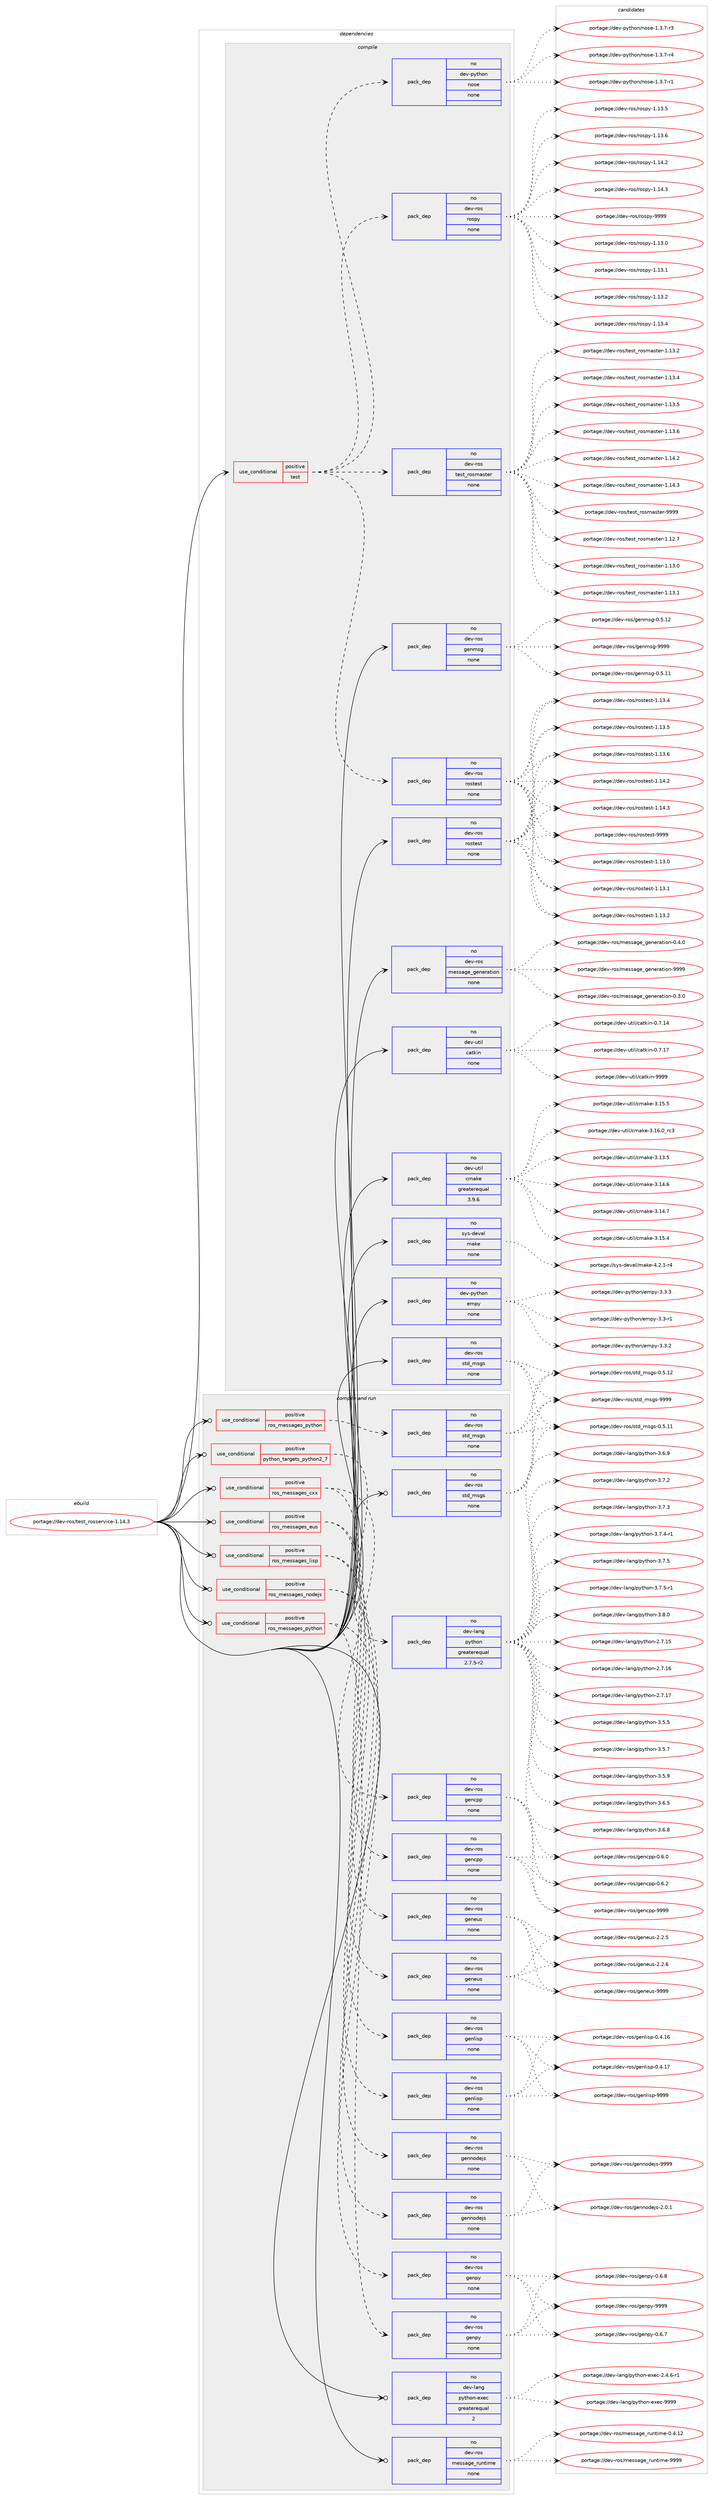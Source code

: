digraph prolog {

# *************
# Graph options
# *************

newrank=true;
concentrate=true;
compound=true;
graph [rankdir=LR,fontname=Helvetica,fontsize=10,ranksep=1.5];#, ranksep=2.5, nodesep=0.2];
edge  [arrowhead=vee];
node  [fontname=Helvetica,fontsize=10];

# **********
# The ebuild
# **********

subgraph cluster_leftcol {
color=gray;
rank=same;
label=<<i>ebuild</i>>;
id [label="portage://dev-ros/test_rosservice-1.14.3", color=red, width=4, href="../dev-ros/test_rosservice-1.14.3.svg"];
}

# ****************
# The dependencies
# ****************

subgraph cluster_midcol {
color=gray;
label=<<i>dependencies</i>>;
subgraph cluster_compile {
fillcolor="#eeeeee";
style=filled;
label=<<i>compile</i>>;
subgraph cond45462 {
dependency205564 [label=<<TABLE BORDER="0" CELLBORDER="1" CELLSPACING="0" CELLPADDING="4"><TR><TD ROWSPAN="3" CELLPADDING="10">use_conditional</TD></TR><TR><TD>positive</TD></TR><TR><TD>test</TD></TR></TABLE>>, shape=none, color=red];
subgraph pack156674 {
dependency205565 [label=<<TABLE BORDER="0" CELLBORDER="1" CELLSPACING="0" CELLPADDING="4" WIDTH="220"><TR><TD ROWSPAN="6" CELLPADDING="30">pack_dep</TD></TR><TR><TD WIDTH="110">no</TD></TR><TR><TD>dev-ros</TD></TR><TR><TD>test_rosmaster</TD></TR><TR><TD>none</TD></TR><TR><TD></TD></TR></TABLE>>, shape=none, color=blue];
}
dependency205564:e -> dependency205565:w [weight=20,style="dashed",arrowhead="vee"];
subgraph pack156675 {
dependency205566 [label=<<TABLE BORDER="0" CELLBORDER="1" CELLSPACING="0" CELLPADDING="4" WIDTH="220"><TR><TD ROWSPAN="6" CELLPADDING="30">pack_dep</TD></TR><TR><TD WIDTH="110">no</TD></TR><TR><TD>dev-ros</TD></TR><TR><TD>rospy</TD></TR><TR><TD>none</TD></TR><TR><TD></TD></TR></TABLE>>, shape=none, color=blue];
}
dependency205564:e -> dependency205566:w [weight=20,style="dashed",arrowhead="vee"];
subgraph pack156676 {
dependency205567 [label=<<TABLE BORDER="0" CELLBORDER="1" CELLSPACING="0" CELLPADDING="4" WIDTH="220"><TR><TD ROWSPAN="6" CELLPADDING="30">pack_dep</TD></TR><TR><TD WIDTH="110">no</TD></TR><TR><TD>dev-ros</TD></TR><TR><TD>rostest</TD></TR><TR><TD>none</TD></TR><TR><TD></TD></TR></TABLE>>, shape=none, color=blue];
}
dependency205564:e -> dependency205567:w [weight=20,style="dashed",arrowhead="vee"];
subgraph pack156677 {
dependency205568 [label=<<TABLE BORDER="0" CELLBORDER="1" CELLSPACING="0" CELLPADDING="4" WIDTH="220"><TR><TD ROWSPAN="6" CELLPADDING="30">pack_dep</TD></TR><TR><TD WIDTH="110">no</TD></TR><TR><TD>dev-python</TD></TR><TR><TD>nose</TD></TR><TR><TD>none</TD></TR><TR><TD></TD></TR></TABLE>>, shape=none, color=blue];
}
dependency205564:e -> dependency205568:w [weight=20,style="dashed",arrowhead="vee"];
}
id:e -> dependency205564:w [weight=20,style="solid",arrowhead="vee"];
subgraph pack156678 {
dependency205569 [label=<<TABLE BORDER="0" CELLBORDER="1" CELLSPACING="0" CELLPADDING="4" WIDTH="220"><TR><TD ROWSPAN="6" CELLPADDING="30">pack_dep</TD></TR><TR><TD WIDTH="110">no</TD></TR><TR><TD>dev-python</TD></TR><TR><TD>empy</TD></TR><TR><TD>none</TD></TR><TR><TD></TD></TR></TABLE>>, shape=none, color=blue];
}
id:e -> dependency205569:w [weight=20,style="solid",arrowhead="vee"];
subgraph pack156679 {
dependency205570 [label=<<TABLE BORDER="0" CELLBORDER="1" CELLSPACING="0" CELLPADDING="4" WIDTH="220"><TR><TD ROWSPAN="6" CELLPADDING="30">pack_dep</TD></TR><TR><TD WIDTH="110">no</TD></TR><TR><TD>dev-ros</TD></TR><TR><TD>genmsg</TD></TR><TR><TD>none</TD></TR><TR><TD></TD></TR></TABLE>>, shape=none, color=blue];
}
id:e -> dependency205570:w [weight=20,style="solid",arrowhead="vee"];
subgraph pack156680 {
dependency205571 [label=<<TABLE BORDER="0" CELLBORDER="1" CELLSPACING="0" CELLPADDING="4" WIDTH="220"><TR><TD ROWSPAN="6" CELLPADDING="30">pack_dep</TD></TR><TR><TD WIDTH="110">no</TD></TR><TR><TD>dev-ros</TD></TR><TR><TD>message_generation</TD></TR><TR><TD>none</TD></TR><TR><TD></TD></TR></TABLE>>, shape=none, color=blue];
}
id:e -> dependency205571:w [weight=20,style="solid",arrowhead="vee"];
subgraph pack156681 {
dependency205572 [label=<<TABLE BORDER="0" CELLBORDER="1" CELLSPACING="0" CELLPADDING="4" WIDTH="220"><TR><TD ROWSPAN="6" CELLPADDING="30">pack_dep</TD></TR><TR><TD WIDTH="110">no</TD></TR><TR><TD>dev-ros</TD></TR><TR><TD>rostest</TD></TR><TR><TD>none</TD></TR><TR><TD></TD></TR></TABLE>>, shape=none, color=blue];
}
id:e -> dependency205572:w [weight=20,style="solid",arrowhead="vee"];
subgraph pack156682 {
dependency205573 [label=<<TABLE BORDER="0" CELLBORDER="1" CELLSPACING="0" CELLPADDING="4" WIDTH="220"><TR><TD ROWSPAN="6" CELLPADDING="30">pack_dep</TD></TR><TR><TD WIDTH="110">no</TD></TR><TR><TD>dev-ros</TD></TR><TR><TD>std_msgs</TD></TR><TR><TD>none</TD></TR><TR><TD></TD></TR></TABLE>>, shape=none, color=blue];
}
id:e -> dependency205573:w [weight=20,style="solid",arrowhead="vee"];
subgraph pack156683 {
dependency205574 [label=<<TABLE BORDER="0" CELLBORDER="1" CELLSPACING="0" CELLPADDING="4" WIDTH="220"><TR><TD ROWSPAN="6" CELLPADDING="30">pack_dep</TD></TR><TR><TD WIDTH="110">no</TD></TR><TR><TD>dev-util</TD></TR><TR><TD>catkin</TD></TR><TR><TD>none</TD></TR><TR><TD></TD></TR></TABLE>>, shape=none, color=blue];
}
id:e -> dependency205574:w [weight=20,style="solid",arrowhead="vee"];
subgraph pack156684 {
dependency205575 [label=<<TABLE BORDER="0" CELLBORDER="1" CELLSPACING="0" CELLPADDING="4" WIDTH="220"><TR><TD ROWSPAN="6" CELLPADDING="30">pack_dep</TD></TR><TR><TD WIDTH="110">no</TD></TR><TR><TD>dev-util</TD></TR><TR><TD>cmake</TD></TR><TR><TD>greaterequal</TD></TR><TR><TD>3.9.6</TD></TR></TABLE>>, shape=none, color=blue];
}
id:e -> dependency205575:w [weight=20,style="solid",arrowhead="vee"];
subgraph pack156685 {
dependency205576 [label=<<TABLE BORDER="0" CELLBORDER="1" CELLSPACING="0" CELLPADDING="4" WIDTH="220"><TR><TD ROWSPAN="6" CELLPADDING="30">pack_dep</TD></TR><TR><TD WIDTH="110">no</TD></TR><TR><TD>sys-devel</TD></TR><TR><TD>make</TD></TR><TR><TD>none</TD></TR><TR><TD></TD></TR></TABLE>>, shape=none, color=blue];
}
id:e -> dependency205576:w [weight=20,style="solid",arrowhead="vee"];
}
subgraph cluster_compileandrun {
fillcolor="#eeeeee";
style=filled;
label=<<i>compile and run</i>>;
subgraph cond45463 {
dependency205577 [label=<<TABLE BORDER="0" CELLBORDER="1" CELLSPACING="0" CELLPADDING="4"><TR><TD ROWSPAN="3" CELLPADDING="10">use_conditional</TD></TR><TR><TD>positive</TD></TR><TR><TD>python_targets_python2_7</TD></TR></TABLE>>, shape=none, color=red];
subgraph pack156686 {
dependency205578 [label=<<TABLE BORDER="0" CELLBORDER="1" CELLSPACING="0" CELLPADDING="4" WIDTH="220"><TR><TD ROWSPAN="6" CELLPADDING="30">pack_dep</TD></TR><TR><TD WIDTH="110">no</TD></TR><TR><TD>dev-lang</TD></TR><TR><TD>python</TD></TR><TR><TD>greaterequal</TD></TR><TR><TD>2.7.5-r2</TD></TR></TABLE>>, shape=none, color=blue];
}
dependency205577:e -> dependency205578:w [weight=20,style="dashed",arrowhead="vee"];
}
id:e -> dependency205577:w [weight=20,style="solid",arrowhead="odotvee"];
subgraph cond45464 {
dependency205579 [label=<<TABLE BORDER="0" CELLBORDER="1" CELLSPACING="0" CELLPADDING="4"><TR><TD ROWSPAN="3" CELLPADDING="10">use_conditional</TD></TR><TR><TD>positive</TD></TR><TR><TD>ros_messages_cxx</TD></TR></TABLE>>, shape=none, color=red];
subgraph pack156687 {
dependency205580 [label=<<TABLE BORDER="0" CELLBORDER="1" CELLSPACING="0" CELLPADDING="4" WIDTH="220"><TR><TD ROWSPAN="6" CELLPADDING="30">pack_dep</TD></TR><TR><TD WIDTH="110">no</TD></TR><TR><TD>dev-ros</TD></TR><TR><TD>gencpp</TD></TR><TR><TD>none</TD></TR><TR><TD></TD></TR></TABLE>>, shape=none, color=blue];
}
dependency205579:e -> dependency205580:w [weight=20,style="dashed",arrowhead="vee"];
subgraph pack156688 {
dependency205581 [label=<<TABLE BORDER="0" CELLBORDER="1" CELLSPACING="0" CELLPADDING="4" WIDTH="220"><TR><TD ROWSPAN="6" CELLPADDING="30">pack_dep</TD></TR><TR><TD WIDTH="110">no</TD></TR><TR><TD>dev-ros</TD></TR><TR><TD>gencpp</TD></TR><TR><TD>none</TD></TR><TR><TD></TD></TR></TABLE>>, shape=none, color=blue];
}
dependency205579:e -> dependency205581:w [weight=20,style="dashed",arrowhead="vee"];
}
id:e -> dependency205579:w [weight=20,style="solid",arrowhead="odotvee"];
subgraph cond45465 {
dependency205582 [label=<<TABLE BORDER="0" CELLBORDER="1" CELLSPACING="0" CELLPADDING="4"><TR><TD ROWSPAN="3" CELLPADDING="10">use_conditional</TD></TR><TR><TD>positive</TD></TR><TR><TD>ros_messages_eus</TD></TR></TABLE>>, shape=none, color=red];
subgraph pack156689 {
dependency205583 [label=<<TABLE BORDER="0" CELLBORDER="1" CELLSPACING="0" CELLPADDING="4" WIDTH="220"><TR><TD ROWSPAN="6" CELLPADDING="30">pack_dep</TD></TR><TR><TD WIDTH="110">no</TD></TR><TR><TD>dev-ros</TD></TR><TR><TD>geneus</TD></TR><TR><TD>none</TD></TR><TR><TD></TD></TR></TABLE>>, shape=none, color=blue];
}
dependency205582:e -> dependency205583:w [weight=20,style="dashed",arrowhead="vee"];
subgraph pack156690 {
dependency205584 [label=<<TABLE BORDER="0" CELLBORDER="1" CELLSPACING="0" CELLPADDING="4" WIDTH="220"><TR><TD ROWSPAN="6" CELLPADDING="30">pack_dep</TD></TR><TR><TD WIDTH="110">no</TD></TR><TR><TD>dev-ros</TD></TR><TR><TD>geneus</TD></TR><TR><TD>none</TD></TR><TR><TD></TD></TR></TABLE>>, shape=none, color=blue];
}
dependency205582:e -> dependency205584:w [weight=20,style="dashed",arrowhead="vee"];
}
id:e -> dependency205582:w [weight=20,style="solid",arrowhead="odotvee"];
subgraph cond45466 {
dependency205585 [label=<<TABLE BORDER="0" CELLBORDER="1" CELLSPACING="0" CELLPADDING="4"><TR><TD ROWSPAN="3" CELLPADDING="10">use_conditional</TD></TR><TR><TD>positive</TD></TR><TR><TD>ros_messages_lisp</TD></TR></TABLE>>, shape=none, color=red];
subgraph pack156691 {
dependency205586 [label=<<TABLE BORDER="0" CELLBORDER="1" CELLSPACING="0" CELLPADDING="4" WIDTH="220"><TR><TD ROWSPAN="6" CELLPADDING="30">pack_dep</TD></TR><TR><TD WIDTH="110">no</TD></TR><TR><TD>dev-ros</TD></TR><TR><TD>genlisp</TD></TR><TR><TD>none</TD></TR><TR><TD></TD></TR></TABLE>>, shape=none, color=blue];
}
dependency205585:e -> dependency205586:w [weight=20,style="dashed",arrowhead="vee"];
subgraph pack156692 {
dependency205587 [label=<<TABLE BORDER="0" CELLBORDER="1" CELLSPACING="0" CELLPADDING="4" WIDTH="220"><TR><TD ROWSPAN="6" CELLPADDING="30">pack_dep</TD></TR><TR><TD WIDTH="110">no</TD></TR><TR><TD>dev-ros</TD></TR><TR><TD>genlisp</TD></TR><TR><TD>none</TD></TR><TR><TD></TD></TR></TABLE>>, shape=none, color=blue];
}
dependency205585:e -> dependency205587:w [weight=20,style="dashed",arrowhead="vee"];
}
id:e -> dependency205585:w [weight=20,style="solid",arrowhead="odotvee"];
subgraph cond45467 {
dependency205588 [label=<<TABLE BORDER="0" CELLBORDER="1" CELLSPACING="0" CELLPADDING="4"><TR><TD ROWSPAN="3" CELLPADDING="10">use_conditional</TD></TR><TR><TD>positive</TD></TR><TR><TD>ros_messages_nodejs</TD></TR></TABLE>>, shape=none, color=red];
subgraph pack156693 {
dependency205589 [label=<<TABLE BORDER="0" CELLBORDER="1" CELLSPACING="0" CELLPADDING="4" WIDTH="220"><TR><TD ROWSPAN="6" CELLPADDING="30">pack_dep</TD></TR><TR><TD WIDTH="110">no</TD></TR><TR><TD>dev-ros</TD></TR><TR><TD>gennodejs</TD></TR><TR><TD>none</TD></TR><TR><TD></TD></TR></TABLE>>, shape=none, color=blue];
}
dependency205588:e -> dependency205589:w [weight=20,style="dashed",arrowhead="vee"];
subgraph pack156694 {
dependency205590 [label=<<TABLE BORDER="0" CELLBORDER="1" CELLSPACING="0" CELLPADDING="4" WIDTH="220"><TR><TD ROWSPAN="6" CELLPADDING="30">pack_dep</TD></TR><TR><TD WIDTH="110">no</TD></TR><TR><TD>dev-ros</TD></TR><TR><TD>gennodejs</TD></TR><TR><TD>none</TD></TR><TR><TD></TD></TR></TABLE>>, shape=none, color=blue];
}
dependency205588:e -> dependency205590:w [weight=20,style="dashed",arrowhead="vee"];
}
id:e -> dependency205588:w [weight=20,style="solid",arrowhead="odotvee"];
subgraph cond45468 {
dependency205591 [label=<<TABLE BORDER="0" CELLBORDER="1" CELLSPACING="0" CELLPADDING="4"><TR><TD ROWSPAN="3" CELLPADDING="10">use_conditional</TD></TR><TR><TD>positive</TD></TR><TR><TD>ros_messages_python</TD></TR></TABLE>>, shape=none, color=red];
subgraph pack156695 {
dependency205592 [label=<<TABLE BORDER="0" CELLBORDER="1" CELLSPACING="0" CELLPADDING="4" WIDTH="220"><TR><TD ROWSPAN="6" CELLPADDING="30">pack_dep</TD></TR><TR><TD WIDTH="110">no</TD></TR><TR><TD>dev-ros</TD></TR><TR><TD>genpy</TD></TR><TR><TD>none</TD></TR><TR><TD></TD></TR></TABLE>>, shape=none, color=blue];
}
dependency205591:e -> dependency205592:w [weight=20,style="dashed",arrowhead="vee"];
subgraph pack156696 {
dependency205593 [label=<<TABLE BORDER="0" CELLBORDER="1" CELLSPACING="0" CELLPADDING="4" WIDTH="220"><TR><TD ROWSPAN="6" CELLPADDING="30">pack_dep</TD></TR><TR><TD WIDTH="110">no</TD></TR><TR><TD>dev-ros</TD></TR><TR><TD>genpy</TD></TR><TR><TD>none</TD></TR><TR><TD></TD></TR></TABLE>>, shape=none, color=blue];
}
dependency205591:e -> dependency205593:w [weight=20,style="dashed",arrowhead="vee"];
}
id:e -> dependency205591:w [weight=20,style="solid",arrowhead="odotvee"];
subgraph cond45469 {
dependency205594 [label=<<TABLE BORDER="0" CELLBORDER="1" CELLSPACING="0" CELLPADDING="4"><TR><TD ROWSPAN="3" CELLPADDING="10">use_conditional</TD></TR><TR><TD>positive</TD></TR><TR><TD>ros_messages_python</TD></TR></TABLE>>, shape=none, color=red];
subgraph pack156697 {
dependency205595 [label=<<TABLE BORDER="0" CELLBORDER="1" CELLSPACING="0" CELLPADDING="4" WIDTH="220"><TR><TD ROWSPAN="6" CELLPADDING="30">pack_dep</TD></TR><TR><TD WIDTH="110">no</TD></TR><TR><TD>dev-ros</TD></TR><TR><TD>std_msgs</TD></TR><TR><TD>none</TD></TR><TR><TD></TD></TR></TABLE>>, shape=none, color=blue];
}
dependency205594:e -> dependency205595:w [weight=20,style="dashed",arrowhead="vee"];
}
id:e -> dependency205594:w [weight=20,style="solid",arrowhead="odotvee"];
subgraph pack156698 {
dependency205596 [label=<<TABLE BORDER="0" CELLBORDER="1" CELLSPACING="0" CELLPADDING="4" WIDTH="220"><TR><TD ROWSPAN="6" CELLPADDING="30">pack_dep</TD></TR><TR><TD WIDTH="110">no</TD></TR><TR><TD>dev-lang</TD></TR><TR><TD>python-exec</TD></TR><TR><TD>greaterequal</TD></TR><TR><TD>2</TD></TR></TABLE>>, shape=none, color=blue];
}
id:e -> dependency205596:w [weight=20,style="solid",arrowhead="odotvee"];
subgraph pack156699 {
dependency205597 [label=<<TABLE BORDER="0" CELLBORDER="1" CELLSPACING="0" CELLPADDING="4" WIDTH="220"><TR><TD ROWSPAN="6" CELLPADDING="30">pack_dep</TD></TR><TR><TD WIDTH="110">no</TD></TR><TR><TD>dev-ros</TD></TR><TR><TD>message_runtime</TD></TR><TR><TD>none</TD></TR><TR><TD></TD></TR></TABLE>>, shape=none, color=blue];
}
id:e -> dependency205597:w [weight=20,style="solid",arrowhead="odotvee"];
subgraph pack156700 {
dependency205598 [label=<<TABLE BORDER="0" CELLBORDER="1" CELLSPACING="0" CELLPADDING="4" WIDTH="220"><TR><TD ROWSPAN="6" CELLPADDING="30">pack_dep</TD></TR><TR><TD WIDTH="110">no</TD></TR><TR><TD>dev-ros</TD></TR><TR><TD>std_msgs</TD></TR><TR><TD>none</TD></TR><TR><TD></TD></TR></TABLE>>, shape=none, color=blue];
}
id:e -> dependency205598:w [weight=20,style="solid",arrowhead="odotvee"];
}
subgraph cluster_run {
fillcolor="#eeeeee";
style=filled;
label=<<i>run</i>>;
}
}

# **************
# The candidates
# **************

subgraph cluster_choices {
rank=same;
color=gray;
label=<<i>candidates</i>>;

subgraph choice156674 {
color=black;
nodesep=1;
choiceportage1001011184511411111547116101115116951141111151099711511610111445494649504655 [label="portage://dev-ros/test_rosmaster-1.12.7", color=red, width=4,href="../dev-ros/test_rosmaster-1.12.7.svg"];
choiceportage1001011184511411111547116101115116951141111151099711511610111445494649514648 [label="portage://dev-ros/test_rosmaster-1.13.0", color=red, width=4,href="../dev-ros/test_rosmaster-1.13.0.svg"];
choiceportage1001011184511411111547116101115116951141111151099711511610111445494649514649 [label="portage://dev-ros/test_rosmaster-1.13.1", color=red, width=4,href="../dev-ros/test_rosmaster-1.13.1.svg"];
choiceportage1001011184511411111547116101115116951141111151099711511610111445494649514650 [label="portage://dev-ros/test_rosmaster-1.13.2", color=red, width=4,href="../dev-ros/test_rosmaster-1.13.2.svg"];
choiceportage1001011184511411111547116101115116951141111151099711511610111445494649514652 [label="portage://dev-ros/test_rosmaster-1.13.4", color=red, width=4,href="../dev-ros/test_rosmaster-1.13.4.svg"];
choiceportage1001011184511411111547116101115116951141111151099711511610111445494649514653 [label="portage://dev-ros/test_rosmaster-1.13.5", color=red, width=4,href="../dev-ros/test_rosmaster-1.13.5.svg"];
choiceportage1001011184511411111547116101115116951141111151099711511610111445494649514654 [label="portage://dev-ros/test_rosmaster-1.13.6", color=red, width=4,href="../dev-ros/test_rosmaster-1.13.6.svg"];
choiceportage1001011184511411111547116101115116951141111151099711511610111445494649524650 [label="portage://dev-ros/test_rosmaster-1.14.2", color=red, width=4,href="../dev-ros/test_rosmaster-1.14.2.svg"];
choiceportage1001011184511411111547116101115116951141111151099711511610111445494649524651 [label="portage://dev-ros/test_rosmaster-1.14.3", color=red, width=4,href="../dev-ros/test_rosmaster-1.14.3.svg"];
choiceportage100101118451141111154711610111511695114111115109971151161011144557575757 [label="portage://dev-ros/test_rosmaster-9999", color=red, width=4,href="../dev-ros/test_rosmaster-9999.svg"];
dependency205565:e -> choiceportage1001011184511411111547116101115116951141111151099711511610111445494649504655:w [style=dotted,weight="100"];
dependency205565:e -> choiceportage1001011184511411111547116101115116951141111151099711511610111445494649514648:w [style=dotted,weight="100"];
dependency205565:e -> choiceportage1001011184511411111547116101115116951141111151099711511610111445494649514649:w [style=dotted,weight="100"];
dependency205565:e -> choiceportage1001011184511411111547116101115116951141111151099711511610111445494649514650:w [style=dotted,weight="100"];
dependency205565:e -> choiceportage1001011184511411111547116101115116951141111151099711511610111445494649514652:w [style=dotted,weight="100"];
dependency205565:e -> choiceportage1001011184511411111547116101115116951141111151099711511610111445494649514653:w [style=dotted,weight="100"];
dependency205565:e -> choiceportage1001011184511411111547116101115116951141111151099711511610111445494649514654:w [style=dotted,weight="100"];
dependency205565:e -> choiceportage1001011184511411111547116101115116951141111151099711511610111445494649524650:w [style=dotted,weight="100"];
dependency205565:e -> choiceportage1001011184511411111547116101115116951141111151099711511610111445494649524651:w [style=dotted,weight="100"];
dependency205565:e -> choiceportage100101118451141111154711610111511695114111115109971151161011144557575757:w [style=dotted,weight="100"];
}
subgraph choice156675 {
color=black;
nodesep=1;
choiceportage100101118451141111154711411111511212145494649514648 [label="portage://dev-ros/rospy-1.13.0", color=red, width=4,href="../dev-ros/rospy-1.13.0.svg"];
choiceportage100101118451141111154711411111511212145494649514649 [label="portage://dev-ros/rospy-1.13.1", color=red, width=4,href="../dev-ros/rospy-1.13.1.svg"];
choiceportage100101118451141111154711411111511212145494649514650 [label="portage://dev-ros/rospy-1.13.2", color=red, width=4,href="../dev-ros/rospy-1.13.2.svg"];
choiceportage100101118451141111154711411111511212145494649514652 [label="portage://dev-ros/rospy-1.13.4", color=red, width=4,href="../dev-ros/rospy-1.13.4.svg"];
choiceportage100101118451141111154711411111511212145494649514653 [label="portage://dev-ros/rospy-1.13.5", color=red, width=4,href="../dev-ros/rospy-1.13.5.svg"];
choiceportage100101118451141111154711411111511212145494649514654 [label="portage://dev-ros/rospy-1.13.6", color=red, width=4,href="../dev-ros/rospy-1.13.6.svg"];
choiceportage100101118451141111154711411111511212145494649524650 [label="portage://dev-ros/rospy-1.14.2", color=red, width=4,href="../dev-ros/rospy-1.14.2.svg"];
choiceportage100101118451141111154711411111511212145494649524651 [label="portage://dev-ros/rospy-1.14.3", color=red, width=4,href="../dev-ros/rospy-1.14.3.svg"];
choiceportage10010111845114111115471141111151121214557575757 [label="portage://dev-ros/rospy-9999", color=red, width=4,href="../dev-ros/rospy-9999.svg"];
dependency205566:e -> choiceportage100101118451141111154711411111511212145494649514648:w [style=dotted,weight="100"];
dependency205566:e -> choiceportage100101118451141111154711411111511212145494649514649:w [style=dotted,weight="100"];
dependency205566:e -> choiceportage100101118451141111154711411111511212145494649514650:w [style=dotted,weight="100"];
dependency205566:e -> choiceportage100101118451141111154711411111511212145494649514652:w [style=dotted,weight="100"];
dependency205566:e -> choiceportage100101118451141111154711411111511212145494649514653:w [style=dotted,weight="100"];
dependency205566:e -> choiceportage100101118451141111154711411111511212145494649514654:w [style=dotted,weight="100"];
dependency205566:e -> choiceportage100101118451141111154711411111511212145494649524650:w [style=dotted,weight="100"];
dependency205566:e -> choiceportage100101118451141111154711411111511212145494649524651:w [style=dotted,weight="100"];
dependency205566:e -> choiceportage10010111845114111115471141111151121214557575757:w [style=dotted,weight="100"];
}
subgraph choice156676 {
color=black;
nodesep=1;
choiceportage100101118451141111154711411111511610111511645494649514648 [label="portage://dev-ros/rostest-1.13.0", color=red, width=4,href="../dev-ros/rostest-1.13.0.svg"];
choiceportage100101118451141111154711411111511610111511645494649514649 [label="portage://dev-ros/rostest-1.13.1", color=red, width=4,href="../dev-ros/rostest-1.13.1.svg"];
choiceportage100101118451141111154711411111511610111511645494649514650 [label="portage://dev-ros/rostest-1.13.2", color=red, width=4,href="../dev-ros/rostest-1.13.2.svg"];
choiceportage100101118451141111154711411111511610111511645494649514652 [label="portage://dev-ros/rostest-1.13.4", color=red, width=4,href="../dev-ros/rostest-1.13.4.svg"];
choiceportage100101118451141111154711411111511610111511645494649514653 [label="portage://dev-ros/rostest-1.13.5", color=red, width=4,href="../dev-ros/rostest-1.13.5.svg"];
choiceportage100101118451141111154711411111511610111511645494649514654 [label="portage://dev-ros/rostest-1.13.6", color=red, width=4,href="../dev-ros/rostest-1.13.6.svg"];
choiceportage100101118451141111154711411111511610111511645494649524650 [label="portage://dev-ros/rostest-1.14.2", color=red, width=4,href="../dev-ros/rostest-1.14.2.svg"];
choiceportage100101118451141111154711411111511610111511645494649524651 [label="portage://dev-ros/rostest-1.14.3", color=red, width=4,href="../dev-ros/rostest-1.14.3.svg"];
choiceportage10010111845114111115471141111151161011151164557575757 [label="portage://dev-ros/rostest-9999", color=red, width=4,href="../dev-ros/rostest-9999.svg"];
dependency205567:e -> choiceportage100101118451141111154711411111511610111511645494649514648:w [style=dotted,weight="100"];
dependency205567:e -> choiceportage100101118451141111154711411111511610111511645494649514649:w [style=dotted,weight="100"];
dependency205567:e -> choiceportage100101118451141111154711411111511610111511645494649514650:w [style=dotted,weight="100"];
dependency205567:e -> choiceportage100101118451141111154711411111511610111511645494649514652:w [style=dotted,weight="100"];
dependency205567:e -> choiceportage100101118451141111154711411111511610111511645494649514653:w [style=dotted,weight="100"];
dependency205567:e -> choiceportage100101118451141111154711411111511610111511645494649514654:w [style=dotted,weight="100"];
dependency205567:e -> choiceportage100101118451141111154711411111511610111511645494649524650:w [style=dotted,weight="100"];
dependency205567:e -> choiceportage100101118451141111154711411111511610111511645494649524651:w [style=dotted,weight="100"];
dependency205567:e -> choiceportage10010111845114111115471141111151161011151164557575757:w [style=dotted,weight="100"];
}
subgraph choice156677 {
color=black;
nodesep=1;
choiceportage10010111845112121116104111110471101111151014549465146554511449 [label="portage://dev-python/nose-1.3.7-r1", color=red, width=4,href="../dev-python/nose-1.3.7-r1.svg"];
choiceportage10010111845112121116104111110471101111151014549465146554511451 [label="portage://dev-python/nose-1.3.7-r3", color=red, width=4,href="../dev-python/nose-1.3.7-r3.svg"];
choiceportage10010111845112121116104111110471101111151014549465146554511452 [label="portage://dev-python/nose-1.3.7-r4", color=red, width=4,href="../dev-python/nose-1.3.7-r4.svg"];
dependency205568:e -> choiceportage10010111845112121116104111110471101111151014549465146554511449:w [style=dotted,weight="100"];
dependency205568:e -> choiceportage10010111845112121116104111110471101111151014549465146554511451:w [style=dotted,weight="100"];
dependency205568:e -> choiceportage10010111845112121116104111110471101111151014549465146554511452:w [style=dotted,weight="100"];
}
subgraph choice156678 {
color=black;
nodesep=1;
choiceportage1001011184511212111610411111047101109112121455146514511449 [label="portage://dev-python/empy-3.3-r1", color=red, width=4,href="../dev-python/empy-3.3-r1.svg"];
choiceportage1001011184511212111610411111047101109112121455146514650 [label="portage://dev-python/empy-3.3.2", color=red, width=4,href="../dev-python/empy-3.3.2.svg"];
choiceportage1001011184511212111610411111047101109112121455146514651 [label="portage://dev-python/empy-3.3.3", color=red, width=4,href="../dev-python/empy-3.3.3.svg"];
dependency205569:e -> choiceportage1001011184511212111610411111047101109112121455146514511449:w [style=dotted,weight="100"];
dependency205569:e -> choiceportage1001011184511212111610411111047101109112121455146514650:w [style=dotted,weight="100"];
dependency205569:e -> choiceportage1001011184511212111610411111047101109112121455146514651:w [style=dotted,weight="100"];
}
subgraph choice156679 {
color=black;
nodesep=1;
choiceportage100101118451141111154710310111010911510345484653464949 [label="portage://dev-ros/genmsg-0.5.11", color=red, width=4,href="../dev-ros/genmsg-0.5.11.svg"];
choiceportage100101118451141111154710310111010911510345484653464950 [label="portage://dev-ros/genmsg-0.5.12", color=red, width=4,href="../dev-ros/genmsg-0.5.12.svg"];
choiceportage10010111845114111115471031011101091151034557575757 [label="portage://dev-ros/genmsg-9999", color=red, width=4,href="../dev-ros/genmsg-9999.svg"];
dependency205570:e -> choiceportage100101118451141111154710310111010911510345484653464949:w [style=dotted,weight="100"];
dependency205570:e -> choiceportage100101118451141111154710310111010911510345484653464950:w [style=dotted,weight="100"];
dependency205570:e -> choiceportage10010111845114111115471031011101091151034557575757:w [style=dotted,weight="100"];
}
subgraph choice156680 {
color=black;
nodesep=1;
choiceportage1001011184511411111547109101115115971031019510310111010111497116105111110454846514648 [label="portage://dev-ros/message_generation-0.3.0", color=red, width=4,href="../dev-ros/message_generation-0.3.0.svg"];
choiceportage1001011184511411111547109101115115971031019510310111010111497116105111110454846524648 [label="portage://dev-ros/message_generation-0.4.0", color=red, width=4,href="../dev-ros/message_generation-0.4.0.svg"];
choiceportage10010111845114111115471091011151159710310195103101110101114971161051111104557575757 [label="portage://dev-ros/message_generation-9999", color=red, width=4,href="../dev-ros/message_generation-9999.svg"];
dependency205571:e -> choiceportage1001011184511411111547109101115115971031019510310111010111497116105111110454846514648:w [style=dotted,weight="100"];
dependency205571:e -> choiceportage1001011184511411111547109101115115971031019510310111010111497116105111110454846524648:w [style=dotted,weight="100"];
dependency205571:e -> choiceportage10010111845114111115471091011151159710310195103101110101114971161051111104557575757:w [style=dotted,weight="100"];
}
subgraph choice156681 {
color=black;
nodesep=1;
choiceportage100101118451141111154711411111511610111511645494649514648 [label="portage://dev-ros/rostest-1.13.0", color=red, width=4,href="../dev-ros/rostest-1.13.0.svg"];
choiceportage100101118451141111154711411111511610111511645494649514649 [label="portage://dev-ros/rostest-1.13.1", color=red, width=4,href="../dev-ros/rostest-1.13.1.svg"];
choiceportage100101118451141111154711411111511610111511645494649514650 [label="portage://dev-ros/rostest-1.13.2", color=red, width=4,href="../dev-ros/rostest-1.13.2.svg"];
choiceportage100101118451141111154711411111511610111511645494649514652 [label="portage://dev-ros/rostest-1.13.4", color=red, width=4,href="../dev-ros/rostest-1.13.4.svg"];
choiceportage100101118451141111154711411111511610111511645494649514653 [label="portage://dev-ros/rostest-1.13.5", color=red, width=4,href="../dev-ros/rostest-1.13.5.svg"];
choiceportage100101118451141111154711411111511610111511645494649514654 [label="portage://dev-ros/rostest-1.13.6", color=red, width=4,href="../dev-ros/rostest-1.13.6.svg"];
choiceportage100101118451141111154711411111511610111511645494649524650 [label="portage://dev-ros/rostest-1.14.2", color=red, width=4,href="../dev-ros/rostest-1.14.2.svg"];
choiceportage100101118451141111154711411111511610111511645494649524651 [label="portage://dev-ros/rostest-1.14.3", color=red, width=4,href="../dev-ros/rostest-1.14.3.svg"];
choiceportage10010111845114111115471141111151161011151164557575757 [label="portage://dev-ros/rostest-9999", color=red, width=4,href="../dev-ros/rostest-9999.svg"];
dependency205572:e -> choiceportage100101118451141111154711411111511610111511645494649514648:w [style=dotted,weight="100"];
dependency205572:e -> choiceportage100101118451141111154711411111511610111511645494649514649:w [style=dotted,weight="100"];
dependency205572:e -> choiceportage100101118451141111154711411111511610111511645494649514650:w [style=dotted,weight="100"];
dependency205572:e -> choiceportage100101118451141111154711411111511610111511645494649514652:w [style=dotted,weight="100"];
dependency205572:e -> choiceportage100101118451141111154711411111511610111511645494649514653:w [style=dotted,weight="100"];
dependency205572:e -> choiceportage100101118451141111154711411111511610111511645494649514654:w [style=dotted,weight="100"];
dependency205572:e -> choiceportage100101118451141111154711411111511610111511645494649524650:w [style=dotted,weight="100"];
dependency205572:e -> choiceportage100101118451141111154711411111511610111511645494649524651:w [style=dotted,weight="100"];
dependency205572:e -> choiceportage10010111845114111115471141111151161011151164557575757:w [style=dotted,weight="100"];
}
subgraph choice156682 {
color=black;
nodesep=1;
choiceportage10010111845114111115471151161009510911510311545484653464949 [label="portage://dev-ros/std_msgs-0.5.11", color=red, width=4,href="../dev-ros/std_msgs-0.5.11.svg"];
choiceportage10010111845114111115471151161009510911510311545484653464950 [label="portage://dev-ros/std_msgs-0.5.12", color=red, width=4,href="../dev-ros/std_msgs-0.5.12.svg"];
choiceportage1001011184511411111547115116100951091151031154557575757 [label="portage://dev-ros/std_msgs-9999", color=red, width=4,href="../dev-ros/std_msgs-9999.svg"];
dependency205573:e -> choiceportage10010111845114111115471151161009510911510311545484653464949:w [style=dotted,weight="100"];
dependency205573:e -> choiceportage10010111845114111115471151161009510911510311545484653464950:w [style=dotted,weight="100"];
dependency205573:e -> choiceportage1001011184511411111547115116100951091151031154557575757:w [style=dotted,weight="100"];
}
subgraph choice156683 {
color=black;
nodesep=1;
choiceportage1001011184511711610510847999711610710511045484655464952 [label="portage://dev-util/catkin-0.7.14", color=red, width=4,href="../dev-util/catkin-0.7.14.svg"];
choiceportage1001011184511711610510847999711610710511045484655464955 [label="portage://dev-util/catkin-0.7.17", color=red, width=4,href="../dev-util/catkin-0.7.17.svg"];
choiceportage100101118451171161051084799971161071051104557575757 [label="portage://dev-util/catkin-9999", color=red, width=4,href="../dev-util/catkin-9999.svg"];
dependency205574:e -> choiceportage1001011184511711610510847999711610710511045484655464952:w [style=dotted,weight="100"];
dependency205574:e -> choiceportage1001011184511711610510847999711610710511045484655464955:w [style=dotted,weight="100"];
dependency205574:e -> choiceportage100101118451171161051084799971161071051104557575757:w [style=dotted,weight="100"];
}
subgraph choice156684 {
color=black;
nodesep=1;
choiceportage1001011184511711610510847991099710710145514649514653 [label="portage://dev-util/cmake-3.13.5", color=red, width=4,href="../dev-util/cmake-3.13.5.svg"];
choiceportage1001011184511711610510847991099710710145514649524654 [label="portage://dev-util/cmake-3.14.6", color=red, width=4,href="../dev-util/cmake-3.14.6.svg"];
choiceportage1001011184511711610510847991099710710145514649524655 [label="portage://dev-util/cmake-3.14.7", color=red, width=4,href="../dev-util/cmake-3.14.7.svg"];
choiceportage1001011184511711610510847991099710710145514649534652 [label="portage://dev-util/cmake-3.15.4", color=red, width=4,href="../dev-util/cmake-3.15.4.svg"];
choiceportage1001011184511711610510847991099710710145514649534653 [label="portage://dev-util/cmake-3.15.5", color=red, width=4,href="../dev-util/cmake-3.15.5.svg"];
choiceportage1001011184511711610510847991099710710145514649544648951149951 [label="portage://dev-util/cmake-3.16.0_rc3", color=red, width=4,href="../dev-util/cmake-3.16.0_rc3.svg"];
dependency205575:e -> choiceportage1001011184511711610510847991099710710145514649514653:w [style=dotted,weight="100"];
dependency205575:e -> choiceportage1001011184511711610510847991099710710145514649524654:w [style=dotted,weight="100"];
dependency205575:e -> choiceportage1001011184511711610510847991099710710145514649524655:w [style=dotted,weight="100"];
dependency205575:e -> choiceportage1001011184511711610510847991099710710145514649534652:w [style=dotted,weight="100"];
dependency205575:e -> choiceportage1001011184511711610510847991099710710145514649534653:w [style=dotted,weight="100"];
dependency205575:e -> choiceportage1001011184511711610510847991099710710145514649544648951149951:w [style=dotted,weight="100"];
}
subgraph choice156685 {
color=black;
nodesep=1;
choiceportage1151211154510010111810110847109971071014552465046494511452 [label="portage://sys-devel/make-4.2.1-r4", color=red, width=4,href="../sys-devel/make-4.2.1-r4.svg"];
dependency205576:e -> choiceportage1151211154510010111810110847109971071014552465046494511452:w [style=dotted,weight="100"];
}
subgraph choice156686 {
color=black;
nodesep=1;
choiceportage10010111845108971101034711212111610411111045504655464953 [label="portage://dev-lang/python-2.7.15", color=red, width=4,href="../dev-lang/python-2.7.15.svg"];
choiceportage10010111845108971101034711212111610411111045504655464954 [label="portage://dev-lang/python-2.7.16", color=red, width=4,href="../dev-lang/python-2.7.16.svg"];
choiceportage10010111845108971101034711212111610411111045504655464955 [label="portage://dev-lang/python-2.7.17", color=red, width=4,href="../dev-lang/python-2.7.17.svg"];
choiceportage100101118451089711010347112121116104111110455146534653 [label="portage://dev-lang/python-3.5.5", color=red, width=4,href="../dev-lang/python-3.5.5.svg"];
choiceportage100101118451089711010347112121116104111110455146534655 [label="portage://dev-lang/python-3.5.7", color=red, width=4,href="../dev-lang/python-3.5.7.svg"];
choiceportage100101118451089711010347112121116104111110455146534657 [label="portage://dev-lang/python-3.5.9", color=red, width=4,href="../dev-lang/python-3.5.9.svg"];
choiceportage100101118451089711010347112121116104111110455146544653 [label="portage://dev-lang/python-3.6.5", color=red, width=4,href="../dev-lang/python-3.6.5.svg"];
choiceportage100101118451089711010347112121116104111110455146544656 [label="portage://dev-lang/python-3.6.8", color=red, width=4,href="../dev-lang/python-3.6.8.svg"];
choiceportage100101118451089711010347112121116104111110455146544657 [label="portage://dev-lang/python-3.6.9", color=red, width=4,href="../dev-lang/python-3.6.9.svg"];
choiceportage100101118451089711010347112121116104111110455146554650 [label="portage://dev-lang/python-3.7.2", color=red, width=4,href="../dev-lang/python-3.7.2.svg"];
choiceportage100101118451089711010347112121116104111110455146554651 [label="portage://dev-lang/python-3.7.3", color=red, width=4,href="../dev-lang/python-3.7.3.svg"];
choiceportage1001011184510897110103471121211161041111104551465546524511449 [label="portage://dev-lang/python-3.7.4-r1", color=red, width=4,href="../dev-lang/python-3.7.4-r1.svg"];
choiceportage100101118451089711010347112121116104111110455146554653 [label="portage://dev-lang/python-3.7.5", color=red, width=4,href="../dev-lang/python-3.7.5.svg"];
choiceportage1001011184510897110103471121211161041111104551465546534511449 [label="portage://dev-lang/python-3.7.5-r1", color=red, width=4,href="../dev-lang/python-3.7.5-r1.svg"];
choiceportage100101118451089711010347112121116104111110455146564648 [label="portage://dev-lang/python-3.8.0", color=red, width=4,href="../dev-lang/python-3.8.0.svg"];
dependency205578:e -> choiceportage10010111845108971101034711212111610411111045504655464953:w [style=dotted,weight="100"];
dependency205578:e -> choiceportage10010111845108971101034711212111610411111045504655464954:w [style=dotted,weight="100"];
dependency205578:e -> choiceportage10010111845108971101034711212111610411111045504655464955:w [style=dotted,weight="100"];
dependency205578:e -> choiceportage100101118451089711010347112121116104111110455146534653:w [style=dotted,weight="100"];
dependency205578:e -> choiceportage100101118451089711010347112121116104111110455146534655:w [style=dotted,weight="100"];
dependency205578:e -> choiceportage100101118451089711010347112121116104111110455146534657:w [style=dotted,weight="100"];
dependency205578:e -> choiceportage100101118451089711010347112121116104111110455146544653:w [style=dotted,weight="100"];
dependency205578:e -> choiceportage100101118451089711010347112121116104111110455146544656:w [style=dotted,weight="100"];
dependency205578:e -> choiceportage100101118451089711010347112121116104111110455146544657:w [style=dotted,weight="100"];
dependency205578:e -> choiceportage100101118451089711010347112121116104111110455146554650:w [style=dotted,weight="100"];
dependency205578:e -> choiceportage100101118451089711010347112121116104111110455146554651:w [style=dotted,weight="100"];
dependency205578:e -> choiceportage1001011184510897110103471121211161041111104551465546524511449:w [style=dotted,weight="100"];
dependency205578:e -> choiceportage100101118451089711010347112121116104111110455146554653:w [style=dotted,weight="100"];
dependency205578:e -> choiceportage1001011184510897110103471121211161041111104551465546534511449:w [style=dotted,weight="100"];
dependency205578:e -> choiceportage100101118451089711010347112121116104111110455146564648:w [style=dotted,weight="100"];
}
subgraph choice156687 {
color=black;
nodesep=1;
choiceportage100101118451141111154710310111099112112454846544648 [label="portage://dev-ros/gencpp-0.6.0", color=red, width=4,href="../dev-ros/gencpp-0.6.0.svg"];
choiceportage100101118451141111154710310111099112112454846544650 [label="portage://dev-ros/gencpp-0.6.2", color=red, width=4,href="../dev-ros/gencpp-0.6.2.svg"];
choiceportage1001011184511411111547103101110991121124557575757 [label="portage://dev-ros/gencpp-9999", color=red, width=4,href="../dev-ros/gencpp-9999.svg"];
dependency205580:e -> choiceportage100101118451141111154710310111099112112454846544648:w [style=dotted,weight="100"];
dependency205580:e -> choiceportage100101118451141111154710310111099112112454846544650:w [style=dotted,weight="100"];
dependency205580:e -> choiceportage1001011184511411111547103101110991121124557575757:w [style=dotted,weight="100"];
}
subgraph choice156688 {
color=black;
nodesep=1;
choiceportage100101118451141111154710310111099112112454846544648 [label="portage://dev-ros/gencpp-0.6.0", color=red, width=4,href="../dev-ros/gencpp-0.6.0.svg"];
choiceportage100101118451141111154710310111099112112454846544650 [label="portage://dev-ros/gencpp-0.6.2", color=red, width=4,href="../dev-ros/gencpp-0.6.2.svg"];
choiceportage1001011184511411111547103101110991121124557575757 [label="portage://dev-ros/gencpp-9999", color=red, width=4,href="../dev-ros/gencpp-9999.svg"];
dependency205581:e -> choiceportage100101118451141111154710310111099112112454846544648:w [style=dotted,weight="100"];
dependency205581:e -> choiceportage100101118451141111154710310111099112112454846544650:w [style=dotted,weight="100"];
dependency205581:e -> choiceportage1001011184511411111547103101110991121124557575757:w [style=dotted,weight="100"];
}
subgraph choice156689 {
color=black;
nodesep=1;
choiceportage1001011184511411111547103101110101117115455046504653 [label="portage://dev-ros/geneus-2.2.5", color=red, width=4,href="../dev-ros/geneus-2.2.5.svg"];
choiceportage1001011184511411111547103101110101117115455046504654 [label="portage://dev-ros/geneus-2.2.6", color=red, width=4,href="../dev-ros/geneus-2.2.6.svg"];
choiceportage10010111845114111115471031011101011171154557575757 [label="portage://dev-ros/geneus-9999", color=red, width=4,href="../dev-ros/geneus-9999.svg"];
dependency205583:e -> choiceportage1001011184511411111547103101110101117115455046504653:w [style=dotted,weight="100"];
dependency205583:e -> choiceportage1001011184511411111547103101110101117115455046504654:w [style=dotted,weight="100"];
dependency205583:e -> choiceportage10010111845114111115471031011101011171154557575757:w [style=dotted,weight="100"];
}
subgraph choice156690 {
color=black;
nodesep=1;
choiceportage1001011184511411111547103101110101117115455046504653 [label="portage://dev-ros/geneus-2.2.5", color=red, width=4,href="../dev-ros/geneus-2.2.5.svg"];
choiceportage1001011184511411111547103101110101117115455046504654 [label="portage://dev-ros/geneus-2.2.6", color=red, width=4,href="../dev-ros/geneus-2.2.6.svg"];
choiceportage10010111845114111115471031011101011171154557575757 [label="portage://dev-ros/geneus-9999", color=red, width=4,href="../dev-ros/geneus-9999.svg"];
dependency205584:e -> choiceportage1001011184511411111547103101110101117115455046504653:w [style=dotted,weight="100"];
dependency205584:e -> choiceportage1001011184511411111547103101110101117115455046504654:w [style=dotted,weight="100"];
dependency205584:e -> choiceportage10010111845114111115471031011101011171154557575757:w [style=dotted,weight="100"];
}
subgraph choice156691 {
color=black;
nodesep=1;
choiceportage100101118451141111154710310111010810511511245484652464954 [label="portage://dev-ros/genlisp-0.4.16", color=red, width=4,href="../dev-ros/genlisp-0.4.16.svg"];
choiceportage100101118451141111154710310111010810511511245484652464955 [label="portage://dev-ros/genlisp-0.4.17", color=red, width=4,href="../dev-ros/genlisp-0.4.17.svg"];
choiceportage10010111845114111115471031011101081051151124557575757 [label="portage://dev-ros/genlisp-9999", color=red, width=4,href="../dev-ros/genlisp-9999.svg"];
dependency205586:e -> choiceportage100101118451141111154710310111010810511511245484652464954:w [style=dotted,weight="100"];
dependency205586:e -> choiceportage100101118451141111154710310111010810511511245484652464955:w [style=dotted,weight="100"];
dependency205586:e -> choiceportage10010111845114111115471031011101081051151124557575757:w [style=dotted,weight="100"];
}
subgraph choice156692 {
color=black;
nodesep=1;
choiceportage100101118451141111154710310111010810511511245484652464954 [label="portage://dev-ros/genlisp-0.4.16", color=red, width=4,href="../dev-ros/genlisp-0.4.16.svg"];
choiceportage100101118451141111154710310111010810511511245484652464955 [label="portage://dev-ros/genlisp-0.4.17", color=red, width=4,href="../dev-ros/genlisp-0.4.17.svg"];
choiceportage10010111845114111115471031011101081051151124557575757 [label="portage://dev-ros/genlisp-9999", color=red, width=4,href="../dev-ros/genlisp-9999.svg"];
dependency205587:e -> choiceportage100101118451141111154710310111010810511511245484652464954:w [style=dotted,weight="100"];
dependency205587:e -> choiceportage100101118451141111154710310111010810511511245484652464955:w [style=dotted,weight="100"];
dependency205587:e -> choiceportage10010111845114111115471031011101081051151124557575757:w [style=dotted,weight="100"];
}
subgraph choice156693 {
color=black;
nodesep=1;
choiceportage1001011184511411111547103101110110111100101106115455046484649 [label="portage://dev-ros/gennodejs-2.0.1", color=red, width=4,href="../dev-ros/gennodejs-2.0.1.svg"];
choiceportage10010111845114111115471031011101101111001011061154557575757 [label="portage://dev-ros/gennodejs-9999", color=red, width=4,href="../dev-ros/gennodejs-9999.svg"];
dependency205589:e -> choiceportage1001011184511411111547103101110110111100101106115455046484649:w [style=dotted,weight="100"];
dependency205589:e -> choiceportage10010111845114111115471031011101101111001011061154557575757:w [style=dotted,weight="100"];
}
subgraph choice156694 {
color=black;
nodesep=1;
choiceportage1001011184511411111547103101110110111100101106115455046484649 [label="portage://dev-ros/gennodejs-2.0.1", color=red, width=4,href="../dev-ros/gennodejs-2.0.1.svg"];
choiceportage10010111845114111115471031011101101111001011061154557575757 [label="portage://dev-ros/gennodejs-9999", color=red, width=4,href="../dev-ros/gennodejs-9999.svg"];
dependency205590:e -> choiceportage1001011184511411111547103101110110111100101106115455046484649:w [style=dotted,weight="100"];
dependency205590:e -> choiceportage10010111845114111115471031011101101111001011061154557575757:w [style=dotted,weight="100"];
}
subgraph choice156695 {
color=black;
nodesep=1;
choiceportage1001011184511411111547103101110112121454846544655 [label="portage://dev-ros/genpy-0.6.7", color=red, width=4,href="../dev-ros/genpy-0.6.7.svg"];
choiceportage1001011184511411111547103101110112121454846544656 [label="portage://dev-ros/genpy-0.6.8", color=red, width=4,href="../dev-ros/genpy-0.6.8.svg"];
choiceportage10010111845114111115471031011101121214557575757 [label="portage://dev-ros/genpy-9999", color=red, width=4,href="../dev-ros/genpy-9999.svg"];
dependency205592:e -> choiceportage1001011184511411111547103101110112121454846544655:w [style=dotted,weight="100"];
dependency205592:e -> choiceportage1001011184511411111547103101110112121454846544656:w [style=dotted,weight="100"];
dependency205592:e -> choiceportage10010111845114111115471031011101121214557575757:w [style=dotted,weight="100"];
}
subgraph choice156696 {
color=black;
nodesep=1;
choiceportage1001011184511411111547103101110112121454846544655 [label="portage://dev-ros/genpy-0.6.7", color=red, width=4,href="../dev-ros/genpy-0.6.7.svg"];
choiceportage1001011184511411111547103101110112121454846544656 [label="portage://dev-ros/genpy-0.6.8", color=red, width=4,href="../dev-ros/genpy-0.6.8.svg"];
choiceportage10010111845114111115471031011101121214557575757 [label="portage://dev-ros/genpy-9999", color=red, width=4,href="../dev-ros/genpy-9999.svg"];
dependency205593:e -> choiceportage1001011184511411111547103101110112121454846544655:w [style=dotted,weight="100"];
dependency205593:e -> choiceportage1001011184511411111547103101110112121454846544656:w [style=dotted,weight="100"];
dependency205593:e -> choiceportage10010111845114111115471031011101121214557575757:w [style=dotted,weight="100"];
}
subgraph choice156697 {
color=black;
nodesep=1;
choiceportage10010111845114111115471151161009510911510311545484653464949 [label="portage://dev-ros/std_msgs-0.5.11", color=red, width=4,href="../dev-ros/std_msgs-0.5.11.svg"];
choiceportage10010111845114111115471151161009510911510311545484653464950 [label="portage://dev-ros/std_msgs-0.5.12", color=red, width=4,href="../dev-ros/std_msgs-0.5.12.svg"];
choiceportage1001011184511411111547115116100951091151031154557575757 [label="portage://dev-ros/std_msgs-9999", color=red, width=4,href="../dev-ros/std_msgs-9999.svg"];
dependency205595:e -> choiceportage10010111845114111115471151161009510911510311545484653464949:w [style=dotted,weight="100"];
dependency205595:e -> choiceportage10010111845114111115471151161009510911510311545484653464950:w [style=dotted,weight="100"];
dependency205595:e -> choiceportage1001011184511411111547115116100951091151031154557575757:w [style=dotted,weight="100"];
}
subgraph choice156698 {
color=black;
nodesep=1;
choiceportage10010111845108971101034711212111610411111045101120101994550465246544511449 [label="portage://dev-lang/python-exec-2.4.6-r1", color=red, width=4,href="../dev-lang/python-exec-2.4.6-r1.svg"];
choiceportage10010111845108971101034711212111610411111045101120101994557575757 [label="portage://dev-lang/python-exec-9999", color=red, width=4,href="../dev-lang/python-exec-9999.svg"];
dependency205596:e -> choiceportage10010111845108971101034711212111610411111045101120101994550465246544511449:w [style=dotted,weight="100"];
dependency205596:e -> choiceportage10010111845108971101034711212111610411111045101120101994557575757:w [style=dotted,weight="100"];
}
subgraph choice156699 {
color=black;
nodesep=1;
choiceportage1001011184511411111547109101115115971031019511411711011610510910145484652464950 [label="portage://dev-ros/message_runtime-0.4.12", color=red, width=4,href="../dev-ros/message_runtime-0.4.12.svg"];
choiceportage100101118451141111154710910111511597103101951141171101161051091014557575757 [label="portage://dev-ros/message_runtime-9999", color=red, width=4,href="../dev-ros/message_runtime-9999.svg"];
dependency205597:e -> choiceportage1001011184511411111547109101115115971031019511411711011610510910145484652464950:w [style=dotted,weight="100"];
dependency205597:e -> choiceportage100101118451141111154710910111511597103101951141171101161051091014557575757:w [style=dotted,weight="100"];
}
subgraph choice156700 {
color=black;
nodesep=1;
choiceportage10010111845114111115471151161009510911510311545484653464949 [label="portage://dev-ros/std_msgs-0.5.11", color=red, width=4,href="../dev-ros/std_msgs-0.5.11.svg"];
choiceportage10010111845114111115471151161009510911510311545484653464950 [label="portage://dev-ros/std_msgs-0.5.12", color=red, width=4,href="../dev-ros/std_msgs-0.5.12.svg"];
choiceportage1001011184511411111547115116100951091151031154557575757 [label="portage://dev-ros/std_msgs-9999", color=red, width=4,href="../dev-ros/std_msgs-9999.svg"];
dependency205598:e -> choiceportage10010111845114111115471151161009510911510311545484653464949:w [style=dotted,weight="100"];
dependency205598:e -> choiceportage10010111845114111115471151161009510911510311545484653464950:w [style=dotted,weight="100"];
dependency205598:e -> choiceportage1001011184511411111547115116100951091151031154557575757:w [style=dotted,weight="100"];
}
}

}
